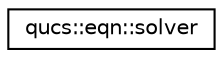 digraph G
{
  edge [fontname="Helvetica",fontsize="10",labelfontname="Helvetica",labelfontsize="10"];
  node [fontname="Helvetica",fontsize="10",shape=record];
  rankdir="LR";
  Node1 [label="qucs::eqn::solver",height=0.2,width=0.4,color="black", fillcolor="white", style="filled",URL="$classqucs_1_1eqn_1_1solver.html"];
}

